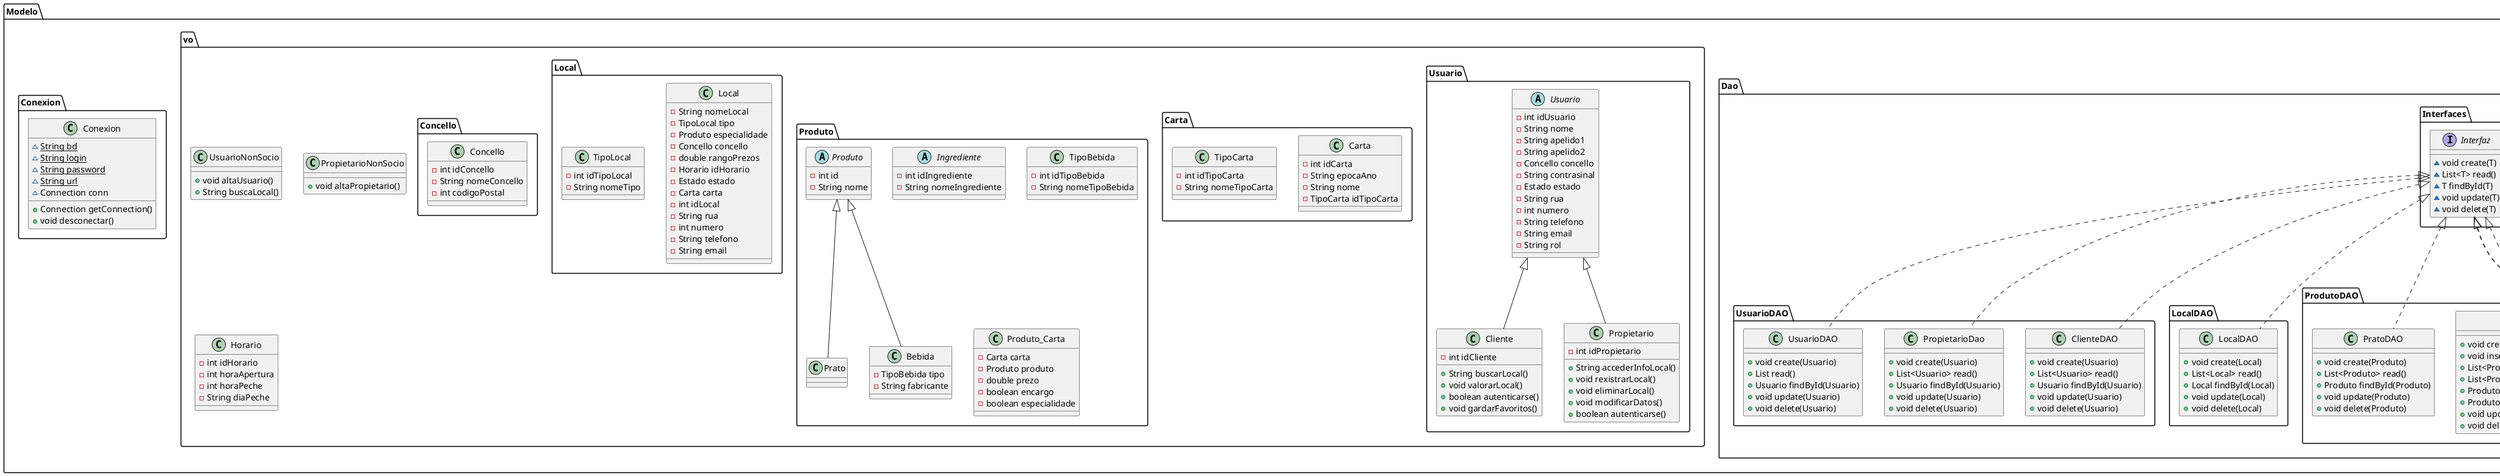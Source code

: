 @startuml
class Modelo.Loxica.LoxicaCarta {
- Coordinador miCoordinador
+ {static} boolean modifica
+ List<Carta> validarFindByIdLocal(Local)
+ Carta validarBuscarPorNome(Carta)
}
class Modelo.Dao.UsuarioDAO.ClienteDAO {
+ void create(Usuario)
+ List<Usuario> read()
+ Usuario findById(Usuario)
+ void update(Usuario)
+ void delete(Usuario)
}
class Modelo.Dao.UsuarioDAO.PropietarioDao {
+ void create(Usuario)
+ List<Usuario> read()
+ Usuario findById(Usuario)
+ void update(Usuario)
+ void delete(Usuario)
}
class Modelo.Loxica.LoxicaLocal {
- Coordinador miCoordinador
+ {static} boolean modifica
}
class Modelo.Dao.LocalDAO.LocalDAO {
+ void create(Local)
+ List<Local> read()
+ Local findById(Local)
+ void update(Local)
+ void delete(Local)
}
class Modelo.Dao.ProdutoDAO.PratoDAO {
+ void create(Produto)
+ List<Produto> read()
+ Produto findById(Produto)
+ void update(Produto)
+ void delete(Produto)
}
class Modelo.vo.Usuario.Propietario {
- int idPropietario
+ String accederInfoLocal()
+ void rexistrarLocal()
+ void eliminarLocal()
+ void modificarDatos()
+ boolean autenticarse()
}
class Modelo.vo.Carta.Carta {
- int idCarta
- String epocaAno
- String nome
- TipoCarta idTipoCarta
}
class Modelo.vo.Usuario.Cliente {
- int idCliente
+ String buscarLocal()
+ void valorarLocal()
+ boolean autenticarse()
+ void gardarFavoritos()
}
class Modelo.Dao.ProdutoDAO.BebidaDAO {
+ void create(Bebida)
+ List<Bebida> read()
+ List<Bebida> findByIdTipo(TipoBebida)
+ Bebida findById(Bebida)
+ Produto findById(Produto)
+ void update(Bebida)
+ void delete(Bebida)
}
class Modelo.vo.Produto.Bebida {
- TipoBebida tipo
- String fabricante
}
class Modelo.Dao.UsuarioDAO.UsuarioDAO {
+ void create(Usuario)
+ List read()
+ Usuario findById(Usuario)
+ void update(Usuario)
+ void delete(Usuario)
}
class Modelo.vo.UsuarioNonSocio {
+ void altaUsuario()
+ String buscaLocal()
}
interface Modelo.Dao.Interfaces.Interfaz {
~ void create(T)
~ List<T> read()
~ T findById(T)
~ void update(T)
~ void delete(T)
}
class Modelo.Dao.ProdutoDAO.TipoBebidaDAO {
+ List<TipoBebida> read()
+ TipoBebida findById(TipoBebida)
+ TipoBebida findByName(TipoBebida)
}
interface Modelo.Dao.Interfaces.InterfazReducida {
~ List<T> read()
~ T findById(T)
~ T findByName(T)
}
class Modelo.vo.Local.Local {
- String nomeLocal
- TipoLocal tipo
- Produto especialidade
- Concello concello
- double rangoPrezos
- Horario idHorario
- Estado estado
- Carta carta
- int idLocal
- String rua
- int numero
- String telefono
- String email
}
class Modelo.Conexion.Conexion {
~ {static} String bd
~ {static} String login
~ {static} String password
~ {static} String url
~ Connection conn
+ Connection getConnection()
+ void desconectar()
}
class Modelo.Dao.ProdutoDAO.ProdutoDAO {
+ void create(Produto)
+ void insertPordutoCarta(Produto,Carta)
+ List<Produto> read()
+ List<Produto> findByIdTipoProduto(TipoBebida)
+ Produto findByName(Produto)
+ Produto findById(Produto)
+ void update(Produto)
+ void delete(Produto)
}
class Modelo.vo.Local.TipoLocal {
- int idTipoLocal
- String nomeTipo
}
class Modelo.Loxica.LoxicaConcello {
- Coordinador miCoordinador
+ {static} boolean modifica
}
class Modelo.vo.Concello.Concello {
- int idConcello
- String nomeConcello
- int codigoPostal
}
abstract class Modelo.vo.Produto.Ingrediente {
- int idIngrediente
- String nomeIngrediente
}
class Modelo.vo.Carta.TipoCarta {
- int idTipoCarta
- String nomeTipoCarta
}
abstract class Modelo.vo.Produto.Produto {
- int id
- String nome
}
class Modelo.vo.Produto.TipoBebida {
- int idTipoBebida
- String nomeTipoBebida
}
class Modelo.Loxica.LoxicaProducto {
- Coordinador miCoordinador
+ {static} boolean modifica
+ List<Produto> validarFindIdTipoProdto(TipoBebida)
+ void validaerCrearProdutoCarta(Produto,Carta)
+ Produto validarByName(Produto)
}
class Modelo.Dao.ConcelloDAO.ConcelloDAO {
+ List<Concello> read()
+ Concello findById(Concello)
+ Concello findByName(Concello)
}
class Modelo.Dao.CartaDAO.CartaDAO {
+ void create(Carta)
+ List<Carta> read()
+ List<Carta> findByIdLocal(Local)
+ Carta findByNomeCarta(Carta)
+ Carta findById(Carta)
+ void update(Carta)
+ void delete(Carta)
}
class Modelo.vo.Produto.Produto_Carta {
- Carta carta
- Produto produto
- double prezo
- boolean encargo
- boolean especialidade
}
class Modelo.vo.PropietarioNonSocio {
+ void altaPropietario()
}
class Modelo.Loxica.LoxicaUsuario {
- Coordinador miCoordinador
+ {static} boolean modifica
+ void validarCreateUsuario(Usuario)
+ void validarCreatePropietario(Usuario)
+ void validarCreateCliente(Usuario)
}
class Modelo.vo.Produto.Prato {
}
class Modelo.vo.Horario {
- int idHorario
- int horaApertura
- int horaPeche
- String diaPeche
}
abstract class Modelo.vo.Usuario.Usuario {
- int idUsuario
- String nome
- String apelido1
- String apelido2
- Concello concello
- String contrasinal
- Estado estado
- String rua
- int numero
- String telefono
- String email
- String rol
}
class Modelo.Loxica.LoxicaTipoBebida {
- Coordinador miCoordinador
+ {static} boolean modifica
+ List<TipoBebida> validarRead()
}


Modelo.Dao.Interfaces.Interfaz <|.. Modelo.Dao.UsuarioDAO.ClienteDAO
Modelo.Dao.Interfaces.Interfaz <|.. Modelo.Dao.UsuarioDAO.PropietarioDao
Modelo.Dao.Interfaces.Interfaz <|.. Modelo.Dao.LocalDAO.LocalDAO
Modelo.Dao.Interfaces.Interfaz <|.. Modelo.Dao.ProdutoDAO.PratoDAO
Modelo.vo.Usuario.Usuario <|-- Modelo.vo.Usuario.Propietario
Modelo.vo.Usuario.Usuario <|-- Modelo.vo.Usuario.Cliente
Modelo.Dao.Interfaces.Interfaz <|.. Modelo.Dao.ProdutoDAO.BebidaDAO
Modelo.vo.Produto.Produto <|-- Modelo.vo.Produto.Bebida
Modelo.Dao.Interfaces.Interfaz <|.. Modelo.Dao.UsuarioDAO.UsuarioDAO
Modelo.Dao.Interfaces.InterfazReducida <|.. Modelo.Dao.ProdutoDAO.TipoBebidaDAO
Modelo.Dao.Interfaces.Interfaz <|.. Modelo.Dao.ProdutoDAO.ProdutoDAO
Modelo.Dao.Interfaces.InterfazReducida <|.. Modelo.Dao.ConcelloDAO.ConcelloDAO
Modelo.Dao.Interfaces.Interfaz <|.. Modelo.Dao.CartaDAO.CartaDAO
Modelo.vo.Produto.Produto <|-- Modelo.vo.Produto.Prato
@enduml